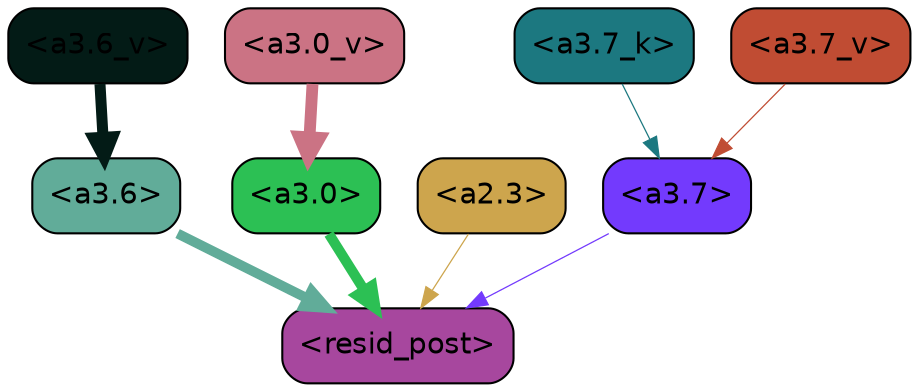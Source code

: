 strict digraph "" {
	graph [bgcolor=transparent,
		layout=dot,
		overlap=false,
		splines=true
	];
	"<a3.7>"	[color=black,
		fillcolor="#733afd",
		fontname=Helvetica,
		shape=box,
		style="filled, rounded"];
	"<resid_post>"	[color=black,
		fillcolor="#a7479e",
		fontname=Helvetica,
		shape=box,
		style="filled, rounded"];
	"<a3.7>" -> "<resid_post>"	[color="#733afd",
		penwidth=0.6];
	"<a3.6>"	[color=black,
		fillcolor="#61ac99",
		fontname=Helvetica,
		shape=box,
		style="filled, rounded"];
	"<a3.6>" -> "<resid_post>"	[color="#61ac99",
		penwidth=4.751592040061951];
	"<a3.0>"	[color=black,
		fillcolor="#2cc054",
		fontname=Helvetica,
		shape=box,
		style="filled, rounded"];
	"<a3.0>" -> "<resid_post>"	[color="#2cc054",
		penwidth=4.904066681861877];
	"<a2.3>"	[color=black,
		fillcolor="#cda54d",
		fontname=Helvetica,
		shape=box,
		style="filled, rounded"];
	"<a2.3>" -> "<resid_post>"	[color="#cda54d",
		penwidth=0.6];
	"<a3.7_k>"	[color=black,
		fillcolor="#1c7880",
		fontname=Helvetica,
		shape=box,
		style="filled, rounded"];
	"<a3.7_k>" -> "<a3.7>"	[color="#1c7880",
		penwidth=0.6];
	"<a3.7_v>"	[color=black,
		fillcolor="#c04c33",
		fontname=Helvetica,
		shape=box,
		style="filled, rounded"];
	"<a3.7_v>" -> "<a3.7>"	[color="#c04c33",
		penwidth=0.6];
	"<a3.6_v>"	[color=black,
		fillcolor="#031b16",
		fontname=Helvetica,
		shape=box,
		style="filled, rounded"];
	"<a3.6_v>" -> "<a3.6>"	[color="#031b16",
		penwidth=5.297133803367615];
	"<a3.0_v>"	[color=black,
		fillcolor="#cb7384",
		fontname=Helvetica,
		shape=box,
		style="filled, rounded"];
	"<a3.0_v>" -> "<a3.0>"	[color="#cb7384",
		penwidth=5.680712580680847];
}
